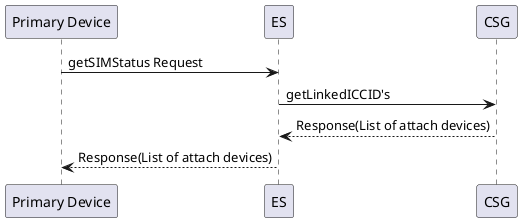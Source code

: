 @startuml

participant "Primary Device" as Primary
participant "ES" as ES
participant "CSG" as CSG

Primary -> ES: getSIMStatus Request
ES -> CSG: getLinkedICCID's
CSG --> ES: Response(List of attach devices)
ES --> Primary: Response(List of attach devices)

@enduml